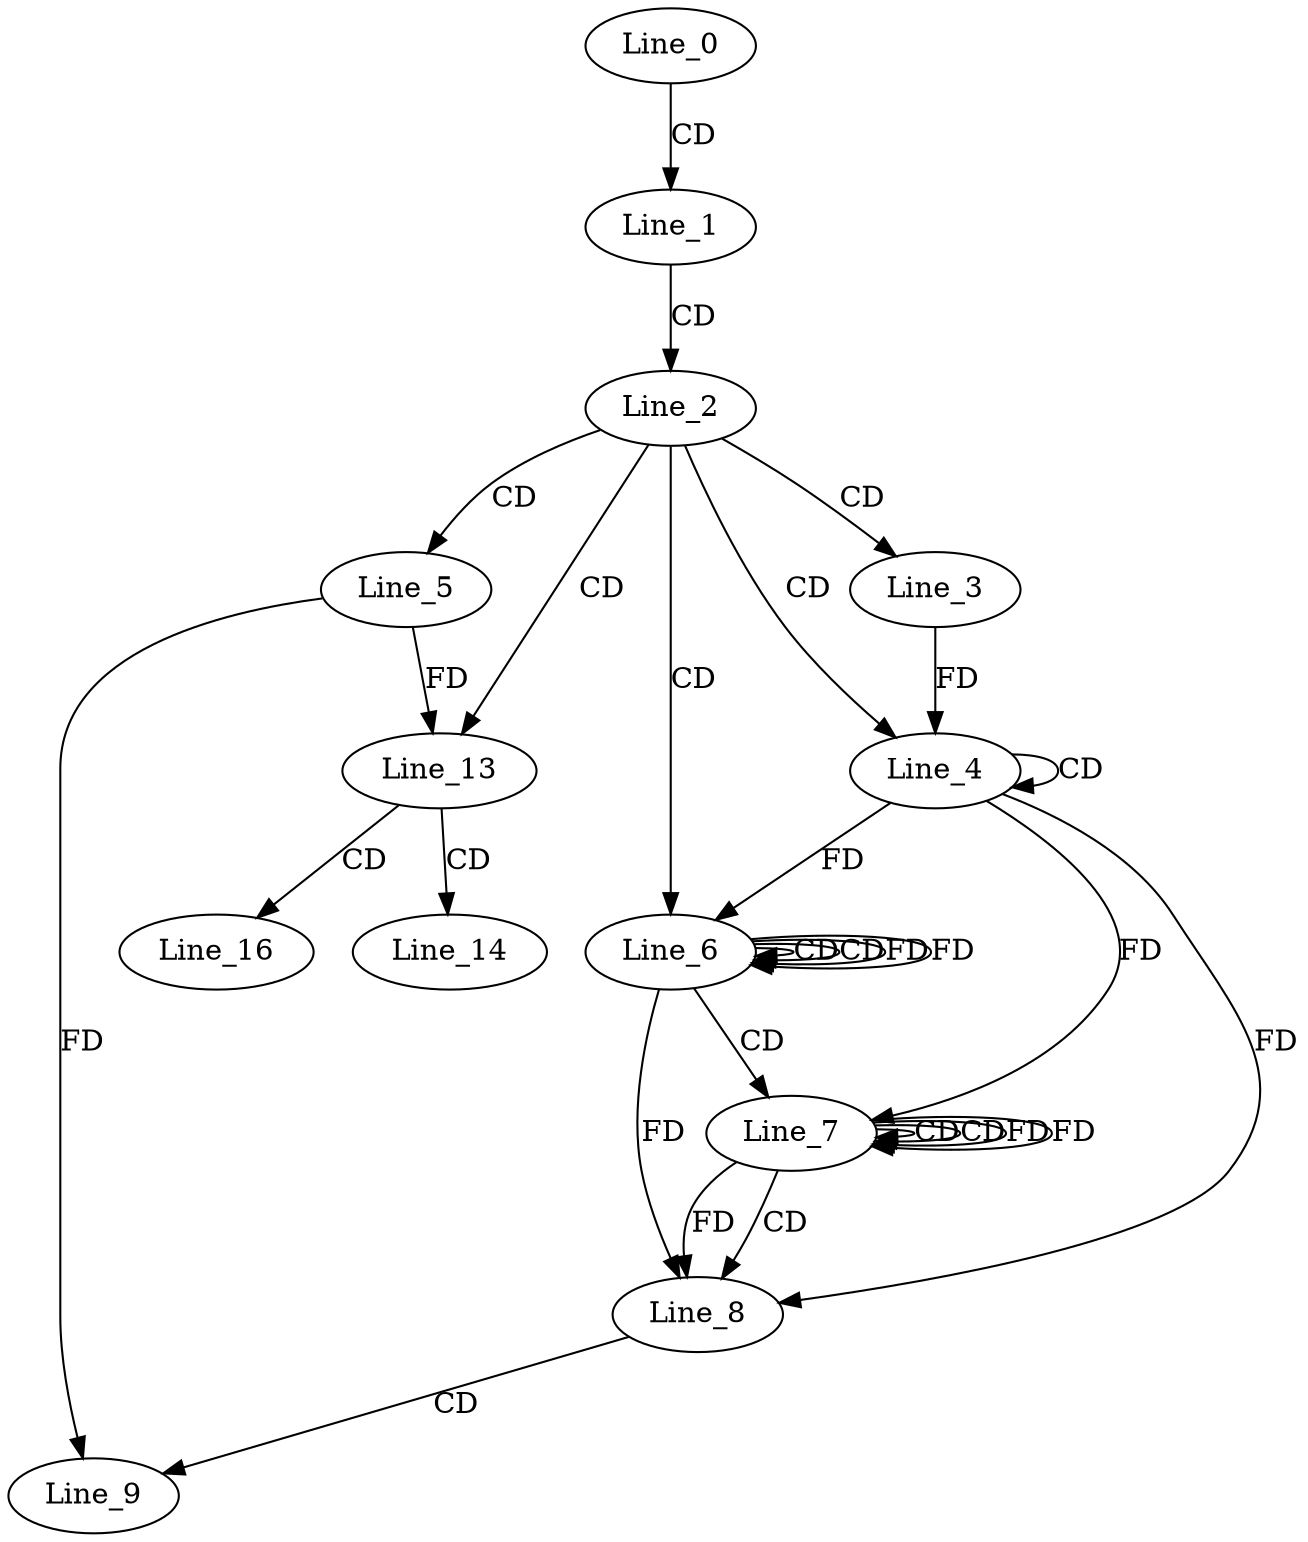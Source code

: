 digraph G {
  Line_0;
  Line_1;
  Line_2;
  Line_3;
  Line_4;
  Line_4;
  Line_5;
  Line_6;
  Line_6;
  Line_6;
  Line_6;
  Line_7;
  Line_7;
  Line_7;
  Line_7;
  Line_8;
  Line_8;
  Line_8;
  Line_9;
  Line_13;
  Line_14;
  Line_16;
  Line_0 -> Line_1 [ label="CD" ];
  Line_1 -> Line_2 [ label="CD" ];
  Line_2 -> Line_3 [ label="CD" ];
  Line_2 -> Line_4 [ label="CD" ];
  Line_4 -> Line_4 [ label="CD" ];
  Line_3 -> Line_4 [ label="FD" ];
  Line_2 -> Line_5 [ label="CD" ];
  Line_2 -> Line_6 [ label="CD" ];
  Line_6 -> Line_6 [ label="CD" ];
  Line_6 -> Line_6 [ label="CD" ];
  Line_4 -> Line_6 [ label="FD" ];
  Line_6 -> Line_6 [ label="FD" ];
  Line_6 -> Line_7 [ label="CD" ];
  Line_7 -> Line_7 [ label="CD" ];
  Line_7 -> Line_7 [ label="CD" ];
  Line_4 -> Line_7 [ label="FD" ];
  Line_7 -> Line_7 [ label="FD" ];
  Line_7 -> Line_8 [ label="CD" ];
  Line_4 -> Line_8 [ label="FD" ];
  Line_6 -> Line_8 [ label="FD" ];
  Line_7 -> Line_8 [ label="FD" ];
  Line_8 -> Line_9 [ label="CD" ];
  Line_5 -> Line_9 [ label="FD" ];
  Line_2 -> Line_13 [ label="CD" ];
  Line_5 -> Line_13 [ label="FD" ];
  Line_13 -> Line_14 [ label="CD" ];
  Line_13 -> Line_16 [ label="CD" ];
  Line_6 -> Line_6 [ label="FD" ];
  Line_7 -> Line_7 [ label="FD" ];
}
